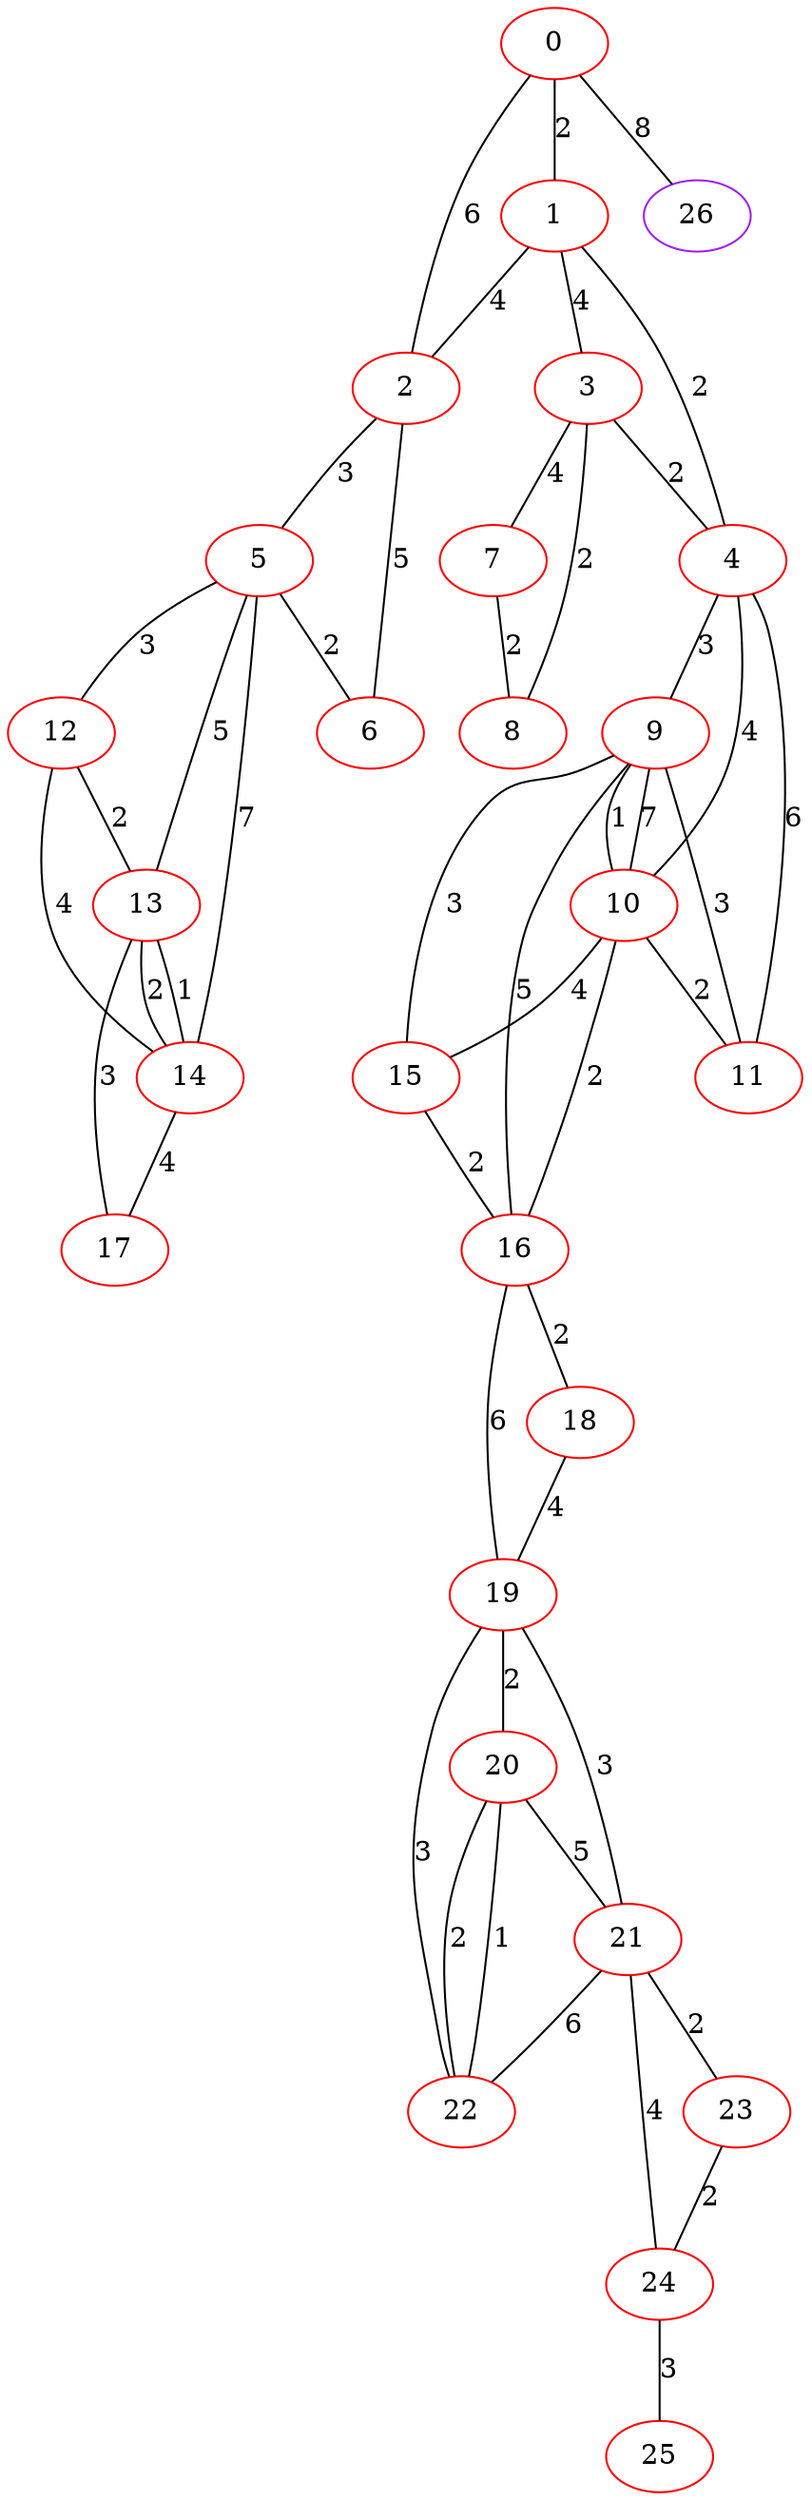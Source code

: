 graph "" {
0 [color=red, weight=1];
1 [color=red, weight=1];
2 [color=red, weight=1];
3 [color=red, weight=1];
4 [color=red, weight=1];
5 [color=red, weight=1];
6 [color=red, weight=1];
7 [color=red, weight=1];
8 [color=red, weight=1];
9 [color=red, weight=1];
10 [color=red, weight=1];
11 [color=red, weight=1];
12 [color=red, weight=1];
13 [color=red, weight=1];
14 [color=red, weight=1];
15 [color=red, weight=1];
16 [color=red, weight=1];
17 [color=red, weight=1];
18 [color=red, weight=1];
19 [color=red, weight=1];
20 [color=red, weight=1];
21 [color=red, weight=1];
22 [color=red, weight=1];
23 [color=red, weight=1];
24 [color=red, weight=1];
25 [color=red, weight=1];
26 [color=purple, weight=4];
0 -- 1  [key=0, label=2];
0 -- 2  [key=0, label=6];
0 -- 26  [key=0, label=8];
1 -- 2  [key=0, label=4];
1 -- 3  [key=0, label=4];
1 -- 4  [key=0, label=2];
2 -- 5  [key=0, label=3];
2 -- 6  [key=0, label=5];
3 -- 8  [key=0, label=2];
3 -- 4  [key=0, label=2];
3 -- 7  [key=0, label=4];
4 -- 11  [key=0, label=6];
4 -- 10  [key=0, label=4];
4 -- 9  [key=0, label=3];
5 -- 14  [key=0, label=7];
5 -- 12  [key=0, label=3];
5 -- 13  [key=0, label=5];
5 -- 6  [key=0, label=2];
7 -- 8  [key=0, label=2];
9 -- 16  [key=0, label=5];
9 -- 10  [key=0, label=7];
9 -- 10  [key=1, label=1];
9 -- 11  [key=0, label=3];
9 -- 15  [key=0, label=3];
10 -- 16  [key=0, label=2];
10 -- 11  [key=0, label=2];
10 -- 15  [key=0, label=4];
12 -- 14  [key=0, label=4];
12 -- 13  [key=0, label=2];
13 -- 17  [key=0, label=3];
13 -- 14  [key=0, label=1];
13 -- 14  [key=1, label=2];
14 -- 17  [key=0, label=4];
15 -- 16  [key=0, label=2];
16 -- 19  [key=0, label=6];
16 -- 18  [key=0, label=2];
18 -- 19  [key=0, label=4];
19 -- 20  [key=0, label=2];
19 -- 21  [key=0, label=3];
19 -- 22  [key=0, label=3];
20 -- 21  [key=0, label=5];
20 -- 22  [key=0, label=2];
20 -- 22  [key=1, label=1];
21 -- 24  [key=0, label=4];
21 -- 22  [key=0, label=6];
21 -- 23  [key=0, label=2];
23 -- 24  [key=0, label=2];
24 -- 25  [key=0, label=3];
}
